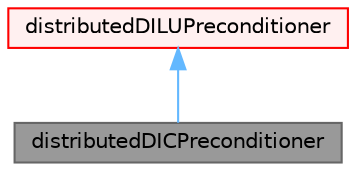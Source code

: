 digraph "distributedDICPreconditioner"
{
 // LATEX_PDF_SIZE
  bgcolor="transparent";
  edge [fontname=Helvetica,fontsize=10,labelfontname=Helvetica,labelfontsize=10];
  node [fontname=Helvetica,fontsize=10,shape=box,height=0.2,width=0.4];
  Node1 [id="Node000001",label="distributedDICPreconditioner",height=0.2,width=0.4,color="gray40", fillcolor="grey60", style="filled", fontcolor="black",tooltip="Version of DICpreconditioner that uses preconditioning across processor (and coupled) boundaries...."];
  Node2 -> Node1 [id="edge1_Node000001_Node000002",dir="back",color="steelblue1",style="solid",tooltip=" "];
  Node2 [id="Node000002",label="distributedDILUPreconditioner",height=0.2,width=0.4,color="red", fillcolor="#FFF0F0", style="filled",URL="$classFoam_1_1distributedDILUPreconditioner.html",tooltip="Version of DILUpreconditioner that uses preconditioning across processor (and coupled) boundaries...."];
}
